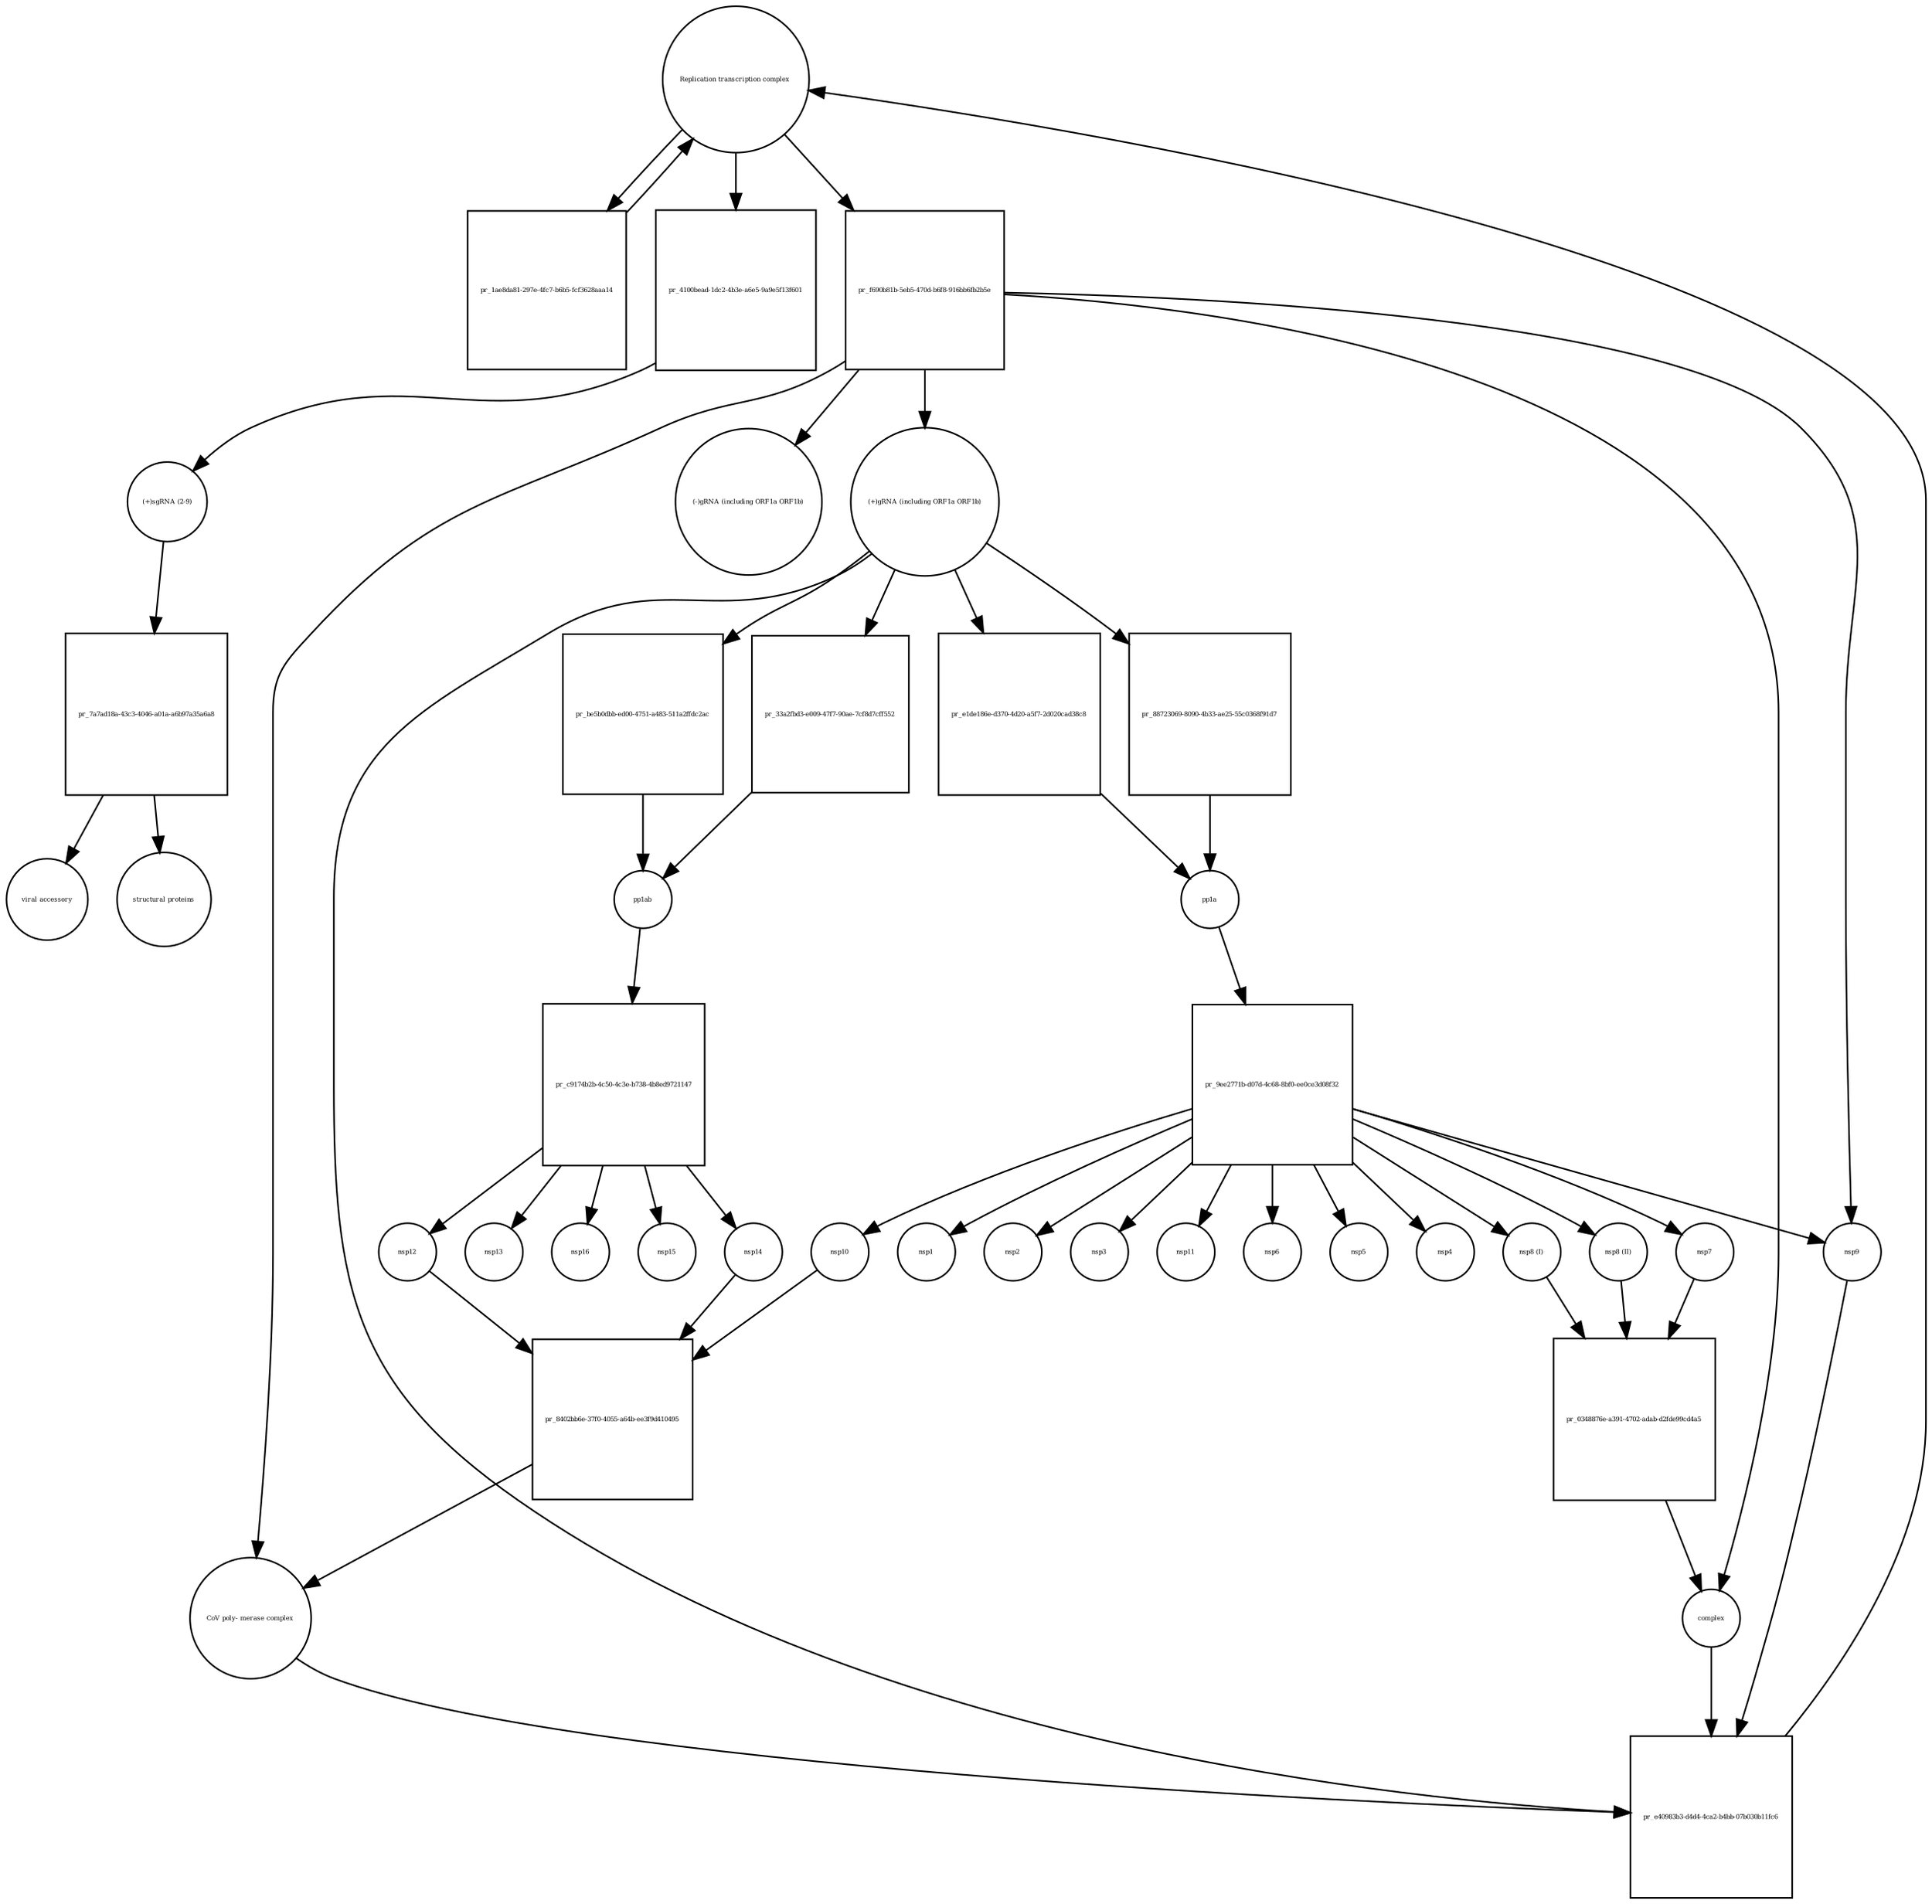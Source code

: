 strict digraph  {
"Replication transcription complex " [annotation="", bipartite=0, cls=complex, fontsize=4, label="Replication transcription complex ", shape=circle];
"pr_1ae8da81-297e-4fc7-b6b5-fcf3628aaa14" [annotation="", bipartite=1, cls=process, fontsize=4, label="pr_1ae8da81-297e-4fc7-b6b5-fcf3628aaa14", shape=square];
"pr_33a2fbd3-e009-47f7-90ae-7cf8d7cff552" [annotation="", bipartite=1, cls=process, fontsize=4, label="pr_33a2fbd3-e009-47f7-90ae-7cf8d7cff552", shape=square];
pp1ab [annotation="", bipartite=0, cls=macromolecule, fontsize=4, label=pp1ab, shape=circle];
"(+)gRNA (including ORF1a ORF1b)" [annotation="", bipartite=0, cls="nucleic acid feature", fontsize=4, label="(+)gRNA (including ORF1a ORF1b)", shape=circle];
"pr_e1de186e-d370-4d20-a5f7-2d020cad38c8" [annotation="", bipartite=1, cls=process, fontsize=4, label="pr_e1de186e-d370-4d20-a5f7-2d020cad38c8", shape=square];
pp1a [annotation="", bipartite=0, cls=macromolecule, fontsize=4, label=pp1a, shape=circle];
"nsp8 (I)" [annotation="", bipartite=0, cls=macromolecule, fontsize=4, label="nsp8 (I)", shape=circle];
"pr_0348876e-a391-4702-adab-d2fde99cd4a5" [annotation="", bipartite=1, cls=process, fontsize=4, label="pr_0348876e-a391-4702-adab-d2fde99cd4a5", shape=square];
complex [annotation="", bipartite=0, cls=complex, fontsize=4, label=complex, shape=circle];
"nsp8 (II)" [annotation="", bipartite=0, cls=macromolecule, fontsize=4, label="nsp8 (II)", shape=circle];
nsp7 [annotation="", bipartite=0, cls=macromolecule, fontsize=4, label=nsp7, shape=circle];
"CoV poly- merase complex" [annotation="", bipartite=0, cls=complex, fontsize=4, label="CoV poly- merase complex", shape=circle];
"pr_e40983b3-d4d4-4ca2-b4bb-07b030b11fc6" [annotation="", bipartite=1, cls=process, fontsize=4, label="pr_e40983b3-d4d4-4ca2-b4bb-07b030b11fc6", shape=square];
nsp9 [annotation="", bipartite=0, cls=macromolecule, fontsize=4, label=nsp9, shape=circle];
"pr_4100bead-1dc2-4b3e-a6e5-9a9e5f13f601" [annotation="", bipartite=1, cls=process, fontsize=4, label="pr_4100bead-1dc2-4b3e-a6e5-9a9e5f13f601", shape=square];
"(+)sgRNA (2-9)" [annotation="", bipartite=0, cls="nucleic acid feature", fontsize=4, label="(+)sgRNA (2-9)", shape=circle];
"pr_7a7ad18a-43c3-4046-a01a-a6b97a35a6a8" [annotation="", bipartite=1, cls=process, fontsize=4, label="pr_7a7ad18a-43c3-4046-a01a-a6b97a35a6a8", shape=square];
"viral accessory" [annotation="", bipartite=0, cls=macromolecule, fontsize=4, label="viral accessory", shape=circle];
"structural proteins" [annotation="", bipartite=0, cls=macromolecule, fontsize=4, label="structural proteins", shape=circle];
"pr_c9174b2b-4c50-4c3e-b738-4b8ed9721147" [annotation="", bipartite=1, cls="omitted process", fontsize=4, label="pr_c9174b2b-4c50-4c3e-b738-4b8ed9721147", shape=square];
nsp12 [annotation="", bipartite=0, cls=macromolecule, fontsize=4, label=nsp12, shape=circle];
nsp14 [annotation="", bipartite=0, cls=macromolecule, fontsize=4, label=nsp14, shape=circle];
nsp13 [annotation="", bipartite=0, cls=macromolecule, fontsize=4, label=nsp13, shape=circle];
nsp16 [annotation="", bipartite=0, cls=macromolecule, fontsize=4, label=nsp16, shape=circle];
nsp15 [annotation="", bipartite=0, cls=macromolecule, fontsize=4, label=nsp15, shape=circle];
"pr_f690b81b-5eb5-470d-b6f8-916bb6fb2b5e" [annotation="", bipartite=1, cls=process, fontsize=4, label="pr_f690b81b-5eb5-470d-b6f8-916bb6fb2b5e", shape=square];
"(-)gRNA (including ORF1a ORF1b)" [annotation="", bipartite=0, cls="nucleic acid feature", fontsize=4, label="(-)gRNA (including ORF1a ORF1b)", shape=circle];
"pr_9ee2771b-d07d-4c68-8bf0-ee0ce3d08f32" [annotation="", bipartite=1, cls="omitted process", fontsize=4, label="pr_9ee2771b-d07d-4c68-8bf0-ee0ce3d08f32", shape=square];
nsp1 [annotation="", bipartite=0, cls=macromolecule, fontsize=4, label=nsp1, shape=circle];
nsp2 [annotation="", bipartite=0, cls=macromolecule, fontsize=4, label=nsp2, shape=circle];
nsp3 [annotation="", bipartite=0, cls=macromolecule, fontsize=4, label=nsp3, shape=circle];
nsp11 [annotation="", bipartite=0, cls=macromolecule, fontsize=4, label=nsp11, shape=circle];
nsp6 [annotation="", bipartite=0, cls=macromolecule, fontsize=4, label=nsp6, shape=circle];
nsp5 [annotation="", bipartite=0, cls=macromolecule, fontsize=4, label=nsp5, shape=circle];
nsp4 [annotation="", bipartite=0, cls=macromolecule, fontsize=4, label=nsp4, shape=circle];
nsp10 [annotation="", bipartite=0, cls=macromolecule, fontsize=4, label=nsp10, shape=circle];
"pr_88723069-8090-4b33-ae25-55c0368f91d7" [annotation="", bipartite=1, cls=process, fontsize=4, label="pr_88723069-8090-4b33-ae25-55c0368f91d7", shape=square];
"pr_be5b0dbb-ed00-4751-a483-511a2ffdc2ac" [annotation="", bipartite=1, cls=process, fontsize=4, label="pr_be5b0dbb-ed00-4751-a483-511a2ffdc2ac", shape=square];
"pr_8402bb6e-37f0-4055-a64b-ee3f9d410495" [annotation="", bipartite=1, cls=process, fontsize=4, label="pr_8402bb6e-37f0-4055-a64b-ee3f9d410495", shape=square];
"Replication transcription complex " -> "pr_1ae8da81-297e-4fc7-b6b5-fcf3628aaa14"  [annotation="", interaction_type=consumption];
"Replication transcription complex " -> "pr_4100bead-1dc2-4b3e-a6e5-9a9e5f13f601"  [annotation="", interaction_type="necessary stimulation"];
"Replication transcription complex " -> "pr_f690b81b-5eb5-470d-b6f8-916bb6fb2b5e"  [annotation="", interaction_type=consumption];
"pr_1ae8da81-297e-4fc7-b6b5-fcf3628aaa14" -> "Replication transcription complex "  [annotation="", interaction_type=production];
"pr_33a2fbd3-e009-47f7-90ae-7cf8d7cff552" -> pp1ab  [annotation="", interaction_type=production];
pp1ab -> "pr_c9174b2b-4c50-4c3e-b738-4b8ed9721147"  [annotation="", interaction_type=consumption];
"(+)gRNA (including ORF1a ORF1b)" -> "pr_33a2fbd3-e009-47f7-90ae-7cf8d7cff552"  [annotation="", interaction_type="necessary stimulation"];
"(+)gRNA (including ORF1a ORF1b)" -> "pr_e1de186e-d370-4d20-a5f7-2d020cad38c8"  [annotation="", interaction_type="necessary stimulation"];
"(+)gRNA (including ORF1a ORF1b)" -> "pr_e40983b3-d4d4-4ca2-b4bb-07b030b11fc6"  [annotation="", interaction_type=consumption];
"(+)gRNA (including ORF1a ORF1b)" -> "pr_88723069-8090-4b33-ae25-55c0368f91d7"  [annotation="", interaction_type="necessary stimulation"];
"(+)gRNA (including ORF1a ORF1b)" -> "pr_be5b0dbb-ed00-4751-a483-511a2ffdc2ac"  [annotation="", interaction_type="necessary stimulation"];
"pr_e1de186e-d370-4d20-a5f7-2d020cad38c8" -> pp1a  [annotation="", interaction_type=production];
pp1a -> "pr_9ee2771b-d07d-4c68-8bf0-ee0ce3d08f32"  [annotation="", interaction_type=consumption];
"nsp8 (I)" -> "pr_0348876e-a391-4702-adab-d2fde99cd4a5"  [annotation="", interaction_type=consumption];
"pr_0348876e-a391-4702-adab-d2fde99cd4a5" -> complex  [annotation="", interaction_type=production];
complex -> "pr_e40983b3-d4d4-4ca2-b4bb-07b030b11fc6"  [annotation="", interaction_type=consumption];
"nsp8 (II)" -> "pr_0348876e-a391-4702-adab-d2fde99cd4a5"  [annotation="", interaction_type=consumption];
nsp7 -> "pr_0348876e-a391-4702-adab-d2fde99cd4a5"  [annotation="", interaction_type=consumption];
"CoV poly- merase complex" -> "pr_e40983b3-d4d4-4ca2-b4bb-07b030b11fc6"  [annotation="", interaction_type=consumption];
"pr_e40983b3-d4d4-4ca2-b4bb-07b030b11fc6" -> "Replication transcription complex "  [annotation="", interaction_type=production];
nsp9 -> "pr_e40983b3-d4d4-4ca2-b4bb-07b030b11fc6"  [annotation="", interaction_type=consumption];
"pr_4100bead-1dc2-4b3e-a6e5-9a9e5f13f601" -> "(+)sgRNA (2-9)"  [annotation="", interaction_type=production];
"(+)sgRNA (2-9)" -> "pr_7a7ad18a-43c3-4046-a01a-a6b97a35a6a8"  [annotation="", interaction_type="necessary stimulation"];
"pr_7a7ad18a-43c3-4046-a01a-a6b97a35a6a8" -> "viral accessory"  [annotation="", interaction_type=production];
"pr_7a7ad18a-43c3-4046-a01a-a6b97a35a6a8" -> "structural proteins"  [annotation="", interaction_type=production];
"pr_c9174b2b-4c50-4c3e-b738-4b8ed9721147" -> nsp12  [annotation="", interaction_type=production];
"pr_c9174b2b-4c50-4c3e-b738-4b8ed9721147" -> nsp14  [annotation="", interaction_type=production];
"pr_c9174b2b-4c50-4c3e-b738-4b8ed9721147" -> nsp13  [annotation="", interaction_type=production];
"pr_c9174b2b-4c50-4c3e-b738-4b8ed9721147" -> nsp16  [annotation="", interaction_type=production];
"pr_c9174b2b-4c50-4c3e-b738-4b8ed9721147" -> nsp15  [annotation="", interaction_type=production];
nsp12 -> "pr_8402bb6e-37f0-4055-a64b-ee3f9d410495"  [annotation="", interaction_type=consumption];
nsp14 -> "pr_8402bb6e-37f0-4055-a64b-ee3f9d410495"  [annotation="", interaction_type=consumption];
"pr_f690b81b-5eb5-470d-b6f8-916bb6fb2b5e" -> "CoV poly- merase complex"  [annotation="", interaction_type=production];
"pr_f690b81b-5eb5-470d-b6f8-916bb6fb2b5e" -> complex  [annotation="", interaction_type=production];
"pr_f690b81b-5eb5-470d-b6f8-916bb6fb2b5e" -> nsp9  [annotation="", interaction_type=production];
"pr_f690b81b-5eb5-470d-b6f8-916bb6fb2b5e" -> "(+)gRNA (including ORF1a ORF1b)"  [annotation="", interaction_type=production];
"pr_f690b81b-5eb5-470d-b6f8-916bb6fb2b5e" -> "(-)gRNA (including ORF1a ORF1b)"  [annotation="", interaction_type=production];
"pr_9ee2771b-d07d-4c68-8bf0-ee0ce3d08f32" -> "nsp8 (I)"  [annotation="", interaction_type=production];
"pr_9ee2771b-d07d-4c68-8bf0-ee0ce3d08f32" -> "nsp8 (II)"  [annotation="", interaction_type=production];
"pr_9ee2771b-d07d-4c68-8bf0-ee0ce3d08f32" -> nsp7  [annotation="", interaction_type=production];
"pr_9ee2771b-d07d-4c68-8bf0-ee0ce3d08f32" -> nsp9  [annotation="", interaction_type=production];
"pr_9ee2771b-d07d-4c68-8bf0-ee0ce3d08f32" -> nsp1  [annotation="", interaction_type=production];
"pr_9ee2771b-d07d-4c68-8bf0-ee0ce3d08f32" -> nsp2  [annotation="", interaction_type=production];
"pr_9ee2771b-d07d-4c68-8bf0-ee0ce3d08f32" -> nsp3  [annotation="", interaction_type=production];
"pr_9ee2771b-d07d-4c68-8bf0-ee0ce3d08f32" -> nsp11  [annotation="", interaction_type=production];
"pr_9ee2771b-d07d-4c68-8bf0-ee0ce3d08f32" -> nsp6  [annotation="", interaction_type=production];
"pr_9ee2771b-d07d-4c68-8bf0-ee0ce3d08f32" -> nsp5  [annotation="", interaction_type=production];
"pr_9ee2771b-d07d-4c68-8bf0-ee0ce3d08f32" -> nsp4  [annotation="", interaction_type=production];
"pr_9ee2771b-d07d-4c68-8bf0-ee0ce3d08f32" -> nsp10  [annotation="", interaction_type=production];
nsp10 -> "pr_8402bb6e-37f0-4055-a64b-ee3f9d410495"  [annotation="", interaction_type=consumption];
"pr_88723069-8090-4b33-ae25-55c0368f91d7" -> pp1a  [annotation="", interaction_type=production];
"pr_be5b0dbb-ed00-4751-a483-511a2ffdc2ac" -> pp1ab  [annotation="", interaction_type=production];
"pr_8402bb6e-37f0-4055-a64b-ee3f9d410495" -> "CoV poly- merase complex"  [annotation="", interaction_type=production];
}

